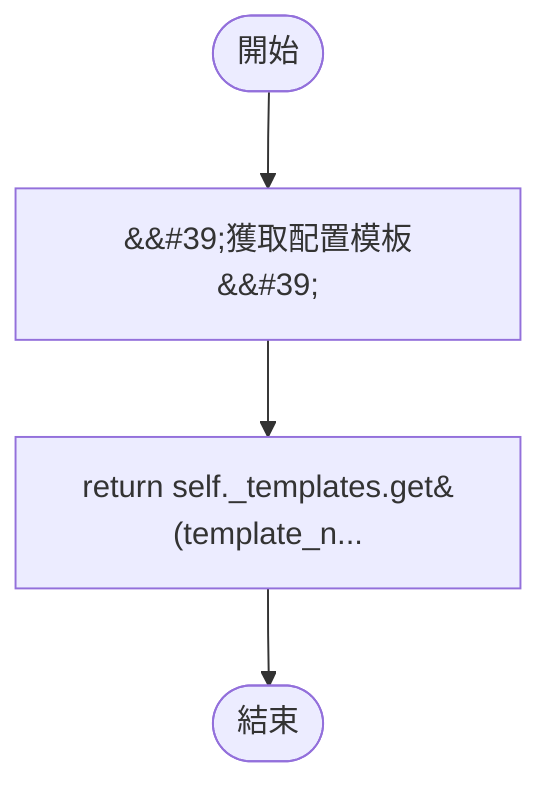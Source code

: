 flowchart TB
    n1([開始])
    n2([結束])
    n3[&amp;&#35;39;獲取配置模板&amp;&#35;39;]
    n4[return self._templates.get&#40;template_n...]
    n1 --> n3
    n3 --> n4
    n4 --> n2